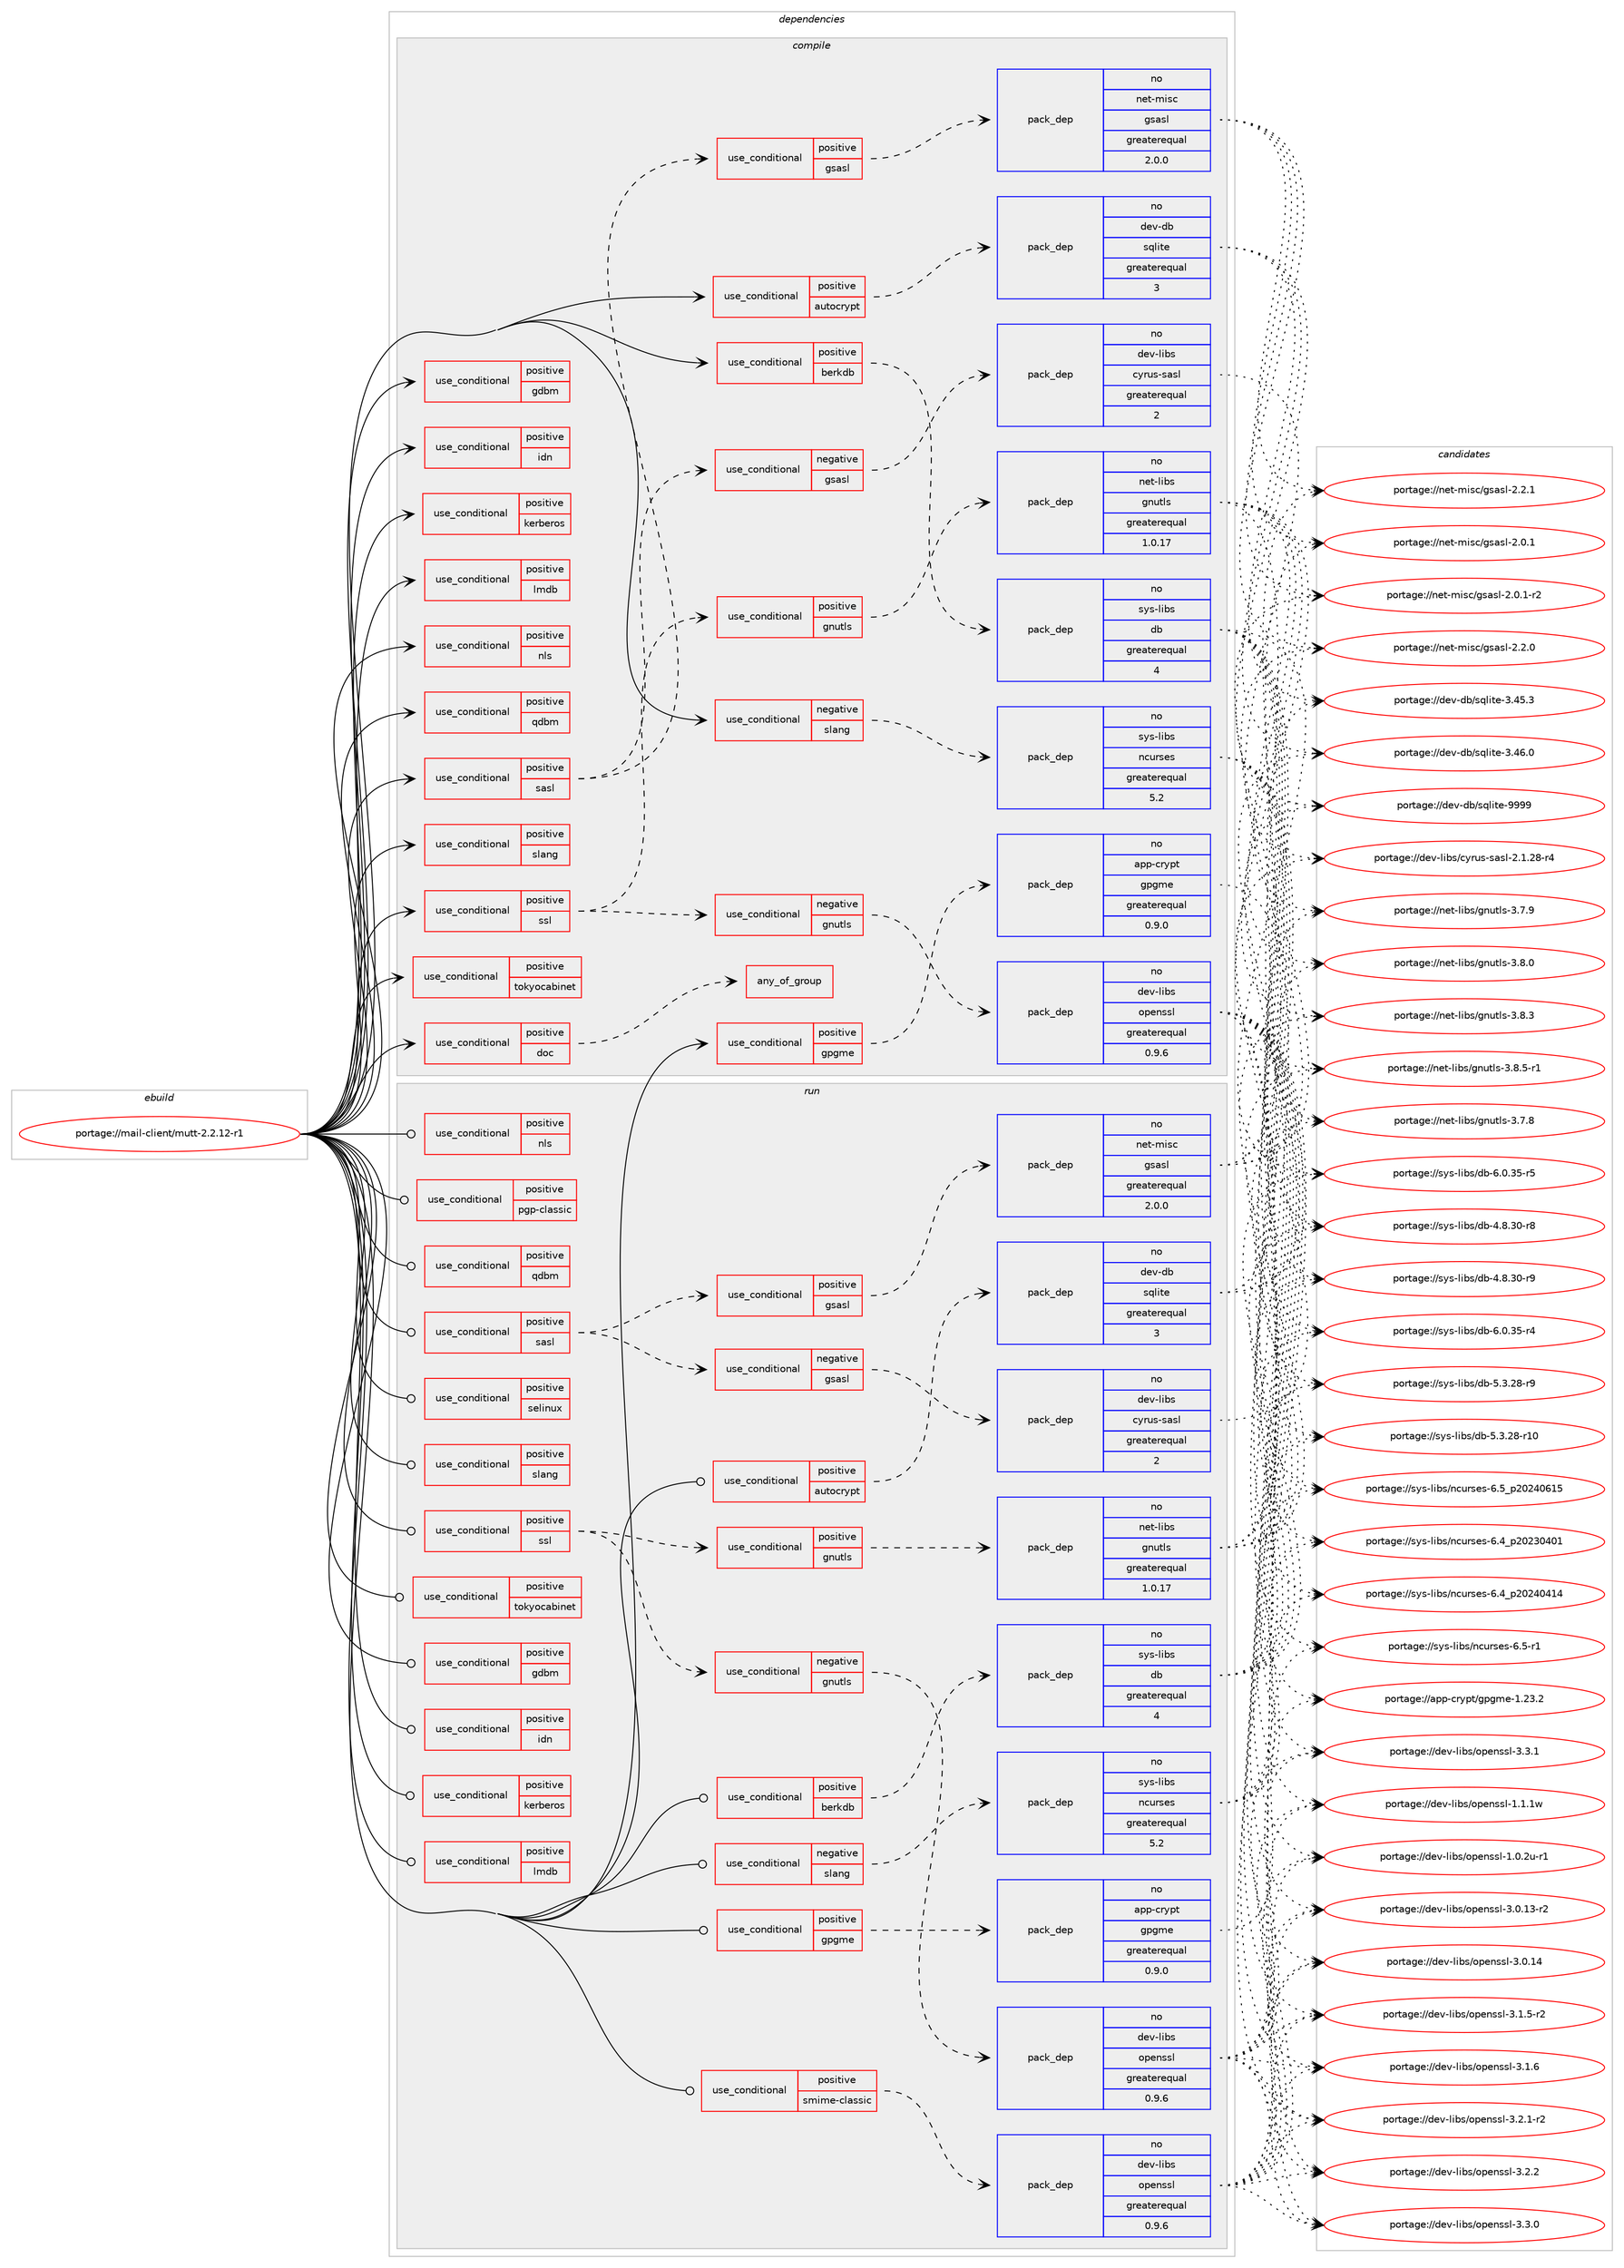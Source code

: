 digraph prolog {

# *************
# Graph options
# *************

newrank=true;
concentrate=true;
compound=true;
graph [rankdir=LR,fontname=Helvetica,fontsize=10,ranksep=1.5];#, ranksep=2.5, nodesep=0.2];
edge  [arrowhead=vee];
node  [fontname=Helvetica,fontsize=10];

# **********
# The ebuild
# **********

subgraph cluster_leftcol {
color=gray;
rank=same;
label=<<i>ebuild</i>>;
id [label="portage://mail-client/mutt-2.2.12-r1", color=red, width=4, href="../mail-client/mutt-2.2.12-r1.svg"];
}

# ****************
# The dependencies
# ****************

subgraph cluster_midcol {
color=gray;
label=<<i>dependencies</i>>;
subgraph cluster_compile {
fillcolor="#eeeeee";
style=filled;
label=<<i>compile</i>>;
subgraph cond67859 {
dependency145426 [label=<<TABLE BORDER="0" CELLBORDER="1" CELLSPACING="0" CELLPADDING="4"><TR><TD ROWSPAN="3" CELLPADDING="10">use_conditional</TD></TR><TR><TD>negative</TD></TR><TR><TD>slang</TD></TR></TABLE>>, shape=none, color=red];
subgraph pack75390 {
dependency145427 [label=<<TABLE BORDER="0" CELLBORDER="1" CELLSPACING="0" CELLPADDING="4" WIDTH="220"><TR><TD ROWSPAN="6" CELLPADDING="30">pack_dep</TD></TR><TR><TD WIDTH="110">no</TD></TR><TR><TD>sys-libs</TD></TR><TR><TD>ncurses</TD></TR><TR><TD>greaterequal</TD></TR><TR><TD>5.2</TD></TR></TABLE>>, shape=none, color=blue];
}
dependency145426:e -> dependency145427:w [weight=20,style="dashed",arrowhead="vee"];
}
id:e -> dependency145426:w [weight=20,style="solid",arrowhead="vee"];
subgraph cond67860 {
dependency145428 [label=<<TABLE BORDER="0" CELLBORDER="1" CELLSPACING="0" CELLPADDING="4"><TR><TD ROWSPAN="3" CELLPADDING="10">use_conditional</TD></TR><TR><TD>positive</TD></TR><TR><TD>autocrypt</TD></TR></TABLE>>, shape=none, color=red];
subgraph pack75391 {
dependency145429 [label=<<TABLE BORDER="0" CELLBORDER="1" CELLSPACING="0" CELLPADDING="4" WIDTH="220"><TR><TD ROWSPAN="6" CELLPADDING="30">pack_dep</TD></TR><TR><TD WIDTH="110">no</TD></TR><TR><TD>dev-db</TD></TR><TR><TD>sqlite</TD></TR><TR><TD>greaterequal</TD></TR><TR><TD>3</TD></TR></TABLE>>, shape=none, color=blue];
}
dependency145428:e -> dependency145429:w [weight=20,style="dashed",arrowhead="vee"];
}
id:e -> dependency145428:w [weight=20,style="solid",arrowhead="vee"];
subgraph cond67861 {
dependency145430 [label=<<TABLE BORDER="0" CELLBORDER="1" CELLSPACING="0" CELLPADDING="4"><TR><TD ROWSPAN="3" CELLPADDING="10">use_conditional</TD></TR><TR><TD>positive</TD></TR><TR><TD>berkdb</TD></TR></TABLE>>, shape=none, color=red];
subgraph pack75392 {
dependency145431 [label=<<TABLE BORDER="0" CELLBORDER="1" CELLSPACING="0" CELLPADDING="4" WIDTH="220"><TR><TD ROWSPAN="6" CELLPADDING="30">pack_dep</TD></TR><TR><TD WIDTH="110">no</TD></TR><TR><TD>sys-libs</TD></TR><TR><TD>db</TD></TR><TR><TD>greaterequal</TD></TR><TR><TD>4</TD></TR></TABLE>>, shape=none, color=blue];
}
dependency145430:e -> dependency145431:w [weight=20,style="dashed",arrowhead="vee"];
}
id:e -> dependency145430:w [weight=20,style="solid",arrowhead="vee"];
subgraph cond67862 {
dependency145432 [label=<<TABLE BORDER="0" CELLBORDER="1" CELLSPACING="0" CELLPADDING="4"><TR><TD ROWSPAN="3" CELLPADDING="10">use_conditional</TD></TR><TR><TD>positive</TD></TR><TR><TD>doc</TD></TR></TABLE>>, shape=none, color=red];
# *** BEGIN UNKNOWN DEPENDENCY TYPE (TODO) ***
# dependency145432 -> package_dependency(portage://mail-client/mutt-2.2.12-r1,install,no,dev-libs,libxml2,none,[,,],[],[])
# *** END UNKNOWN DEPENDENCY TYPE (TODO) ***

# *** BEGIN UNKNOWN DEPENDENCY TYPE (TODO) ***
# dependency145432 -> package_dependency(portage://mail-client/mutt-2.2.12-r1,install,no,dev-libs,libxslt,none,[,,],[],[])
# *** END UNKNOWN DEPENDENCY TYPE (TODO) ***

# *** BEGIN UNKNOWN DEPENDENCY TYPE (TODO) ***
# dependency145432 -> package_dependency(portage://mail-client/mutt-2.2.12-r1,install,no,app-text,docbook-xsl-stylesheets,none,[,,],[],[])
# *** END UNKNOWN DEPENDENCY TYPE (TODO) ***

subgraph any2024 {
dependency145433 [label=<<TABLE BORDER="0" CELLBORDER="1" CELLSPACING="0" CELLPADDING="4"><TR><TD CELLPADDING="10">any_of_group</TD></TR></TABLE>>, shape=none, color=red];# *** BEGIN UNKNOWN DEPENDENCY TYPE (TODO) ***
# dependency145433 -> package_dependency(portage://mail-client/mutt-2.2.12-r1,install,no,www-client,lynx,none,[,,],[],[])
# *** END UNKNOWN DEPENDENCY TYPE (TODO) ***

# *** BEGIN UNKNOWN DEPENDENCY TYPE (TODO) ***
# dependency145433 -> package_dependency(portage://mail-client/mutt-2.2.12-r1,install,no,www-client,w3m,none,[,,],[],[])
# *** END UNKNOWN DEPENDENCY TYPE (TODO) ***

# *** BEGIN UNKNOWN DEPENDENCY TYPE (TODO) ***
# dependency145433 -> package_dependency(portage://mail-client/mutt-2.2.12-r1,install,no,www-client,elinks,none,[,,],[],[])
# *** END UNKNOWN DEPENDENCY TYPE (TODO) ***

}
dependency145432:e -> dependency145433:w [weight=20,style="dashed",arrowhead="vee"];
}
id:e -> dependency145432:w [weight=20,style="solid",arrowhead="vee"];
subgraph cond67863 {
dependency145434 [label=<<TABLE BORDER="0" CELLBORDER="1" CELLSPACING="0" CELLPADDING="4"><TR><TD ROWSPAN="3" CELLPADDING="10">use_conditional</TD></TR><TR><TD>positive</TD></TR><TR><TD>gdbm</TD></TR></TABLE>>, shape=none, color=red];
# *** BEGIN UNKNOWN DEPENDENCY TYPE (TODO) ***
# dependency145434 -> package_dependency(portage://mail-client/mutt-2.2.12-r1,install,no,sys-libs,gdbm,none,[,,],[],[])
# *** END UNKNOWN DEPENDENCY TYPE (TODO) ***

}
id:e -> dependency145434:w [weight=20,style="solid",arrowhead="vee"];
subgraph cond67864 {
dependency145435 [label=<<TABLE BORDER="0" CELLBORDER="1" CELLSPACING="0" CELLPADDING="4"><TR><TD ROWSPAN="3" CELLPADDING="10">use_conditional</TD></TR><TR><TD>positive</TD></TR><TR><TD>gpgme</TD></TR></TABLE>>, shape=none, color=red];
subgraph pack75393 {
dependency145436 [label=<<TABLE BORDER="0" CELLBORDER="1" CELLSPACING="0" CELLPADDING="4" WIDTH="220"><TR><TD ROWSPAN="6" CELLPADDING="30">pack_dep</TD></TR><TR><TD WIDTH="110">no</TD></TR><TR><TD>app-crypt</TD></TR><TR><TD>gpgme</TD></TR><TR><TD>greaterequal</TD></TR><TR><TD>0.9.0</TD></TR></TABLE>>, shape=none, color=blue];
}
dependency145435:e -> dependency145436:w [weight=20,style="dashed",arrowhead="vee"];
}
id:e -> dependency145435:w [weight=20,style="solid",arrowhead="vee"];
subgraph cond67865 {
dependency145437 [label=<<TABLE BORDER="0" CELLBORDER="1" CELLSPACING="0" CELLPADDING="4"><TR><TD ROWSPAN="3" CELLPADDING="10">use_conditional</TD></TR><TR><TD>positive</TD></TR><TR><TD>idn</TD></TR></TABLE>>, shape=none, color=red];
# *** BEGIN UNKNOWN DEPENDENCY TYPE (TODO) ***
# dependency145437 -> package_dependency(portage://mail-client/mutt-2.2.12-r1,install,no,net-dns,libidn2,none,[,,],[],[])
# *** END UNKNOWN DEPENDENCY TYPE (TODO) ***

}
id:e -> dependency145437:w [weight=20,style="solid",arrowhead="vee"];
subgraph cond67866 {
dependency145438 [label=<<TABLE BORDER="0" CELLBORDER="1" CELLSPACING="0" CELLPADDING="4"><TR><TD ROWSPAN="3" CELLPADDING="10">use_conditional</TD></TR><TR><TD>positive</TD></TR><TR><TD>kerberos</TD></TR></TABLE>>, shape=none, color=red];
# *** BEGIN UNKNOWN DEPENDENCY TYPE (TODO) ***
# dependency145438 -> package_dependency(portage://mail-client/mutt-2.2.12-r1,install,no,virtual,krb5,none,[,,],[],[])
# *** END UNKNOWN DEPENDENCY TYPE (TODO) ***

}
id:e -> dependency145438:w [weight=20,style="solid",arrowhead="vee"];
subgraph cond67867 {
dependency145439 [label=<<TABLE BORDER="0" CELLBORDER="1" CELLSPACING="0" CELLPADDING="4"><TR><TD ROWSPAN="3" CELLPADDING="10">use_conditional</TD></TR><TR><TD>positive</TD></TR><TR><TD>lmdb</TD></TR></TABLE>>, shape=none, color=red];
# *** BEGIN UNKNOWN DEPENDENCY TYPE (TODO) ***
# dependency145439 -> package_dependency(portage://mail-client/mutt-2.2.12-r1,install,no,dev-db,lmdb,none,[,,],any_same_slot,[])
# *** END UNKNOWN DEPENDENCY TYPE (TODO) ***

}
id:e -> dependency145439:w [weight=20,style="solid",arrowhead="vee"];
subgraph cond67868 {
dependency145440 [label=<<TABLE BORDER="0" CELLBORDER="1" CELLSPACING="0" CELLPADDING="4"><TR><TD ROWSPAN="3" CELLPADDING="10">use_conditional</TD></TR><TR><TD>positive</TD></TR><TR><TD>nls</TD></TR></TABLE>>, shape=none, color=red];
# *** BEGIN UNKNOWN DEPENDENCY TYPE (TODO) ***
# dependency145440 -> package_dependency(portage://mail-client/mutt-2.2.12-r1,install,no,virtual,libintl,none,[,,],[],[])
# *** END UNKNOWN DEPENDENCY TYPE (TODO) ***

}
id:e -> dependency145440:w [weight=20,style="solid",arrowhead="vee"];
subgraph cond67869 {
dependency145441 [label=<<TABLE BORDER="0" CELLBORDER="1" CELLSPACING="0" CELLPADDING="4"><TR><TD ROWSPAN="3" CELLPADDING="10">use_conditional</TD></TR><TR><TD>positive</TD></TR><TR><TD>qdbm</TD></TR></TABLE>>, shape=none, color=red];
# *** BEGIN UNKNOWN DEPENDENCY TYPE (TODO) ***
# dependency145441 -> package_dependency(portage://mail-client/mutt-2.2.12-r1,install,no,dev-db,qdbm,none,[,,],[],[])
# *** END UNKNOWN DEPENDENCY TYPE (TODO) ***

}
id:e -> dependency145441:w [weight=20,style="solid",arrowhead="vee"];
subgraph cond67870 {
dependency145442 [label=<<TABLE BORDER="0" CELLBORDER="1" CELLSPACING="0" CELLPADDING="4"><TR><TD ROWSPAN="3" CELLPADDING="10">use_conditional</TD></TR><TR><TD>positive</TD></TR><TR><TD>sasl</TD></TR></TABLE>>, shape=none, color=red];
subgraph cond67871 {
dependency145443 [label=<<TABLE BORDER="0" CELLBORDER="1" CELLSPACING="0" CELLPADDING="4"><TR><TD ROWSPAN="3" CELLPADDING="10">use_conditional</TD></TR><TR><TD>positive</TD></TR><TR><TD>gsasl</TD></TR></TABLE>>, shape=none, color=red];
subgraph pack75394 {
dependency145444 [label=<<TABLE BORDER="0" CELLBORDER="1" CELLSPACING="0" CELLPADDING="4" WIDTH="220"><TR><TD ROWSPAN="6" CELLPADDING="30">pack_dep</TD></TR><TR><TD WIDTH="110">no</TD></TR><TR><TD>net-misc</TD></TR><TR><TD>gsasl</TD></TR><TR><TD>greaterequal</TD></TR><TR><TD>2.0.0</TD></TR></TABLE>>, shape=none, color=blue];
}
dependency145443:e -> dependency145444:w [weight=20,style="dashed",arrowhead="vee"];
}
dependency145442:e -> dependency145443:w [weight=20,style="dashed",arrowhead="vee"];
subgraph cond67872 {
dependency145445 [label=<<TABLE BORDER="0" CELLBORDER="1" CELLSPACING="0" CELLPADDING="4"><TR><TD ROWSPAN="3" CELLPADDING="10">use_conditional</TD></TR><TR><TD>negative</TD></TR><TR><TD>gsasl</TD></TR></TABLE>>, shape=none, color=red];
subgraph pack75395 {
dependency145446 [label=<<TABLE BORDER="0" CELLBORDER="1" CELLSPACING="0" CELLPADDING="4" WIDTH="220"><TR><TD ROWSPAN="6" CELLPADDING="30">pack_dep</TD></TR><TR><TD WIDTH="110">no</TD></TR><TR><TD>dev-libs</TD></TR><TR><TD>cyrus-sasl</TD></TR><TR><TD>greaterequal</TD></TR><TR><TD>2</TD></TR></TABLE>>, shape=none, color=blue];
}
dependency145445:e -> dependency145446:w [weight=20,style="dashed",arrowhead="vee"];
}
dependency145442:e -> dependency145445:w [weight=20,style="dashed",arrowhead="vee"];
}
id:e -> dependency145442:w [weight=20,style="solid",arrowhead="vee"];
subgraph cond67873 {
dependency145447 [label=<<TABLE BORDER="0" CELLBORDER="1" CELLSPACING="0" CELLPADDING="4"><TR><TD ROWSPAN="3" CELLPADDING="10">use_conditional</TD></TR><TR><TD>positive</TD></TR><TR><TD>slang</TD></TR></TABLE>>, shape=none, color=red];
# *** BEGIN UNKNOWN DEPENDENCY TYPE (TODO) ***
# dependency145447 -> package_dependency(portage://mail-client/mutt-2.2.12-r1,install,no,sys-libs,slang,none,[,,],[],[])
# *** END UNKNOWN DEPENDENCY TYPE (TODO) ***

}
id:e -> dependency145447:w [weight=20,style="solid",arrowhead="vee"];
subgraph cond67874 {
dependency145448 [label=<<TABLE BORDER="0" CELLBORDER="1" CELLSPACING="0" CELLPADDING="4"><TR><TD ROWSPAN="3" CELLPADDING="10">use_conditional</TD></TR><TR><TD>positive</TD></TR><TR><TD>ssl</TD></TR></TABLE>>, shape=none, color=red];
subgraph cond67875 {
dependency145449 [label=<<TABLE BORDER="0" CELLBORDER="1" CELLSPACING="0" CELLPADDING="4"><TR><TD ROWSPAN="3" CELLPADDING="10">use_conditional</TD></TR><TR><TD>positive</TD></TR><TR><TD>gnutls</TD></TR></TABLE>>, shape=none, color=red];
subgraph pack75396 {
dependency145450 [label=<<TABLE BORDER="0" CELLBORDER="1" CELLSPACING="0" CELLPADDING="4" WIDTH="220"><TR><TD ROWSPAN="6" CELLPADDING="30">pack_dep</TD></TR><TR><TD WIDTH="110">no</TD></TR><TR><TD>net-libs</TD></TR><TR><TD>gnutls</TD></TR><TR><TD>greaterequal</TD></TR><TR><TD>1.0.17</TD></TR></TABLE>>, shape=none, color=blue];
}
dependency145449:e -> dependency145450:w [weight=20,style="dashed",arrowhead="vee"];
}
dependency145448:e -> dependency145449:w [weight=20,style="dashed",arrowhead="vee"];
subgraph cond67876 {
dependency145451 [label=<<TABLE BORDER="0" CELLBORDER="1" CELLSPACING="0" CELLPADDING="4"><TR><TD ROWSPAN="3" CELLPADDING="10">use_conditional</TD></TR><TR><TD>negative</TD></TR><TR><TD>gnutls</TD></TR></TABLE>>, shape=none, color=red];
subgraph pack75397 {
dependency145452 [label=<<TABLE BORDER="0" CELLBORDER="1" CELLSPACING="0" CELLPADDING="4" WIDTH="220"><TR><TD ROWSPAN="6" CELLPADDING="30">pack_dep</TD></TR><TR><TD WIDTH="110">no</TD></TR><TR><TD>dev-libs</TD></TR><TR><TD>openssl</TD></TR><TR><TD>greaterequal</TD></TR><TR><TD>0.9.6</TD></TR></TABLE>>, shape=none, color=blue];
}
dependency145451:e -> dependency145452:w [weight=20,style="dashed",arrowhead="vee"];
}
dependency145448:e -> dependency145451:w [weight=20,style="dashed",arrowhead="vee"];
}
id:e -> dependency145448:w [weight=20,style="solid",arrowhead="vee"];
subgraph cond67877 {
dependency145453 [label=<<TABLE BORDER="0" CELLBORDER="1" CELLSPACING="0" CELLPADDING="4"><TR><TD ROWSPAN="3" CELLPADDING="10">use_conditional</TD></TR><TR><TD>positive</TD></TR><TR><TD>tokyocabinet</TD></TR></TABLE>>, shape=none, color=red];
# *** BEGIN UNKNOWN DEPENDENCY TYPE (TODO) ***
# dependency145453 -> package_dependency(portage://mail-client/mutt-2.2.12-r1,install,no,dev-db,tokyocabinet,none,[,,],[],[])
# *** END UNKNOWN DEPENDENCY TYPE (TODO) ***

}
id:e -> dependency145453:w [weight=20,style="solid",arrowhead="vee"];
# *** BEGIN UNKNOWN DEPENDENCY TYPE (TODO) ***
# id -> package_dependency(portage://mail-client/mutt-2.2.12-r1,install,no,app-misc,mime-types,none,[,,],[],[])
# *** END UNKNOWN DEPENDENCY TYPE (TODO) ***

# *** BEGIN UNKNOWN DEPENDENCY TYPE (TODO) ***
# id -> package_dependency(portage://mail-client/mutt-2.2.12-r1,install,no,net-mail,mailbase,none,[,,],[],[])
# *** END UNKNOWN DEPENDENCY TYPE (TODO) ***

# *** BEGIN UNKNOWN DEPENDENCY TYPE (TODO) ***
# id -> package_dependency(portage://mail-client/mutt-2.2.12-r1,install,no,virtual,libiconv,none,[,,],[],[])
# *** END UNKNOWN DEPENDENCY TYPE (TODO) ***

}
subgraph cluster_compileandrun {
fillcolor="#eeeeee";
style=filled;
label=<<i>compile and run</i>>;
}
subgraph cluster_run {
fillcolor="#eeeeee";
style=filled;
label=<<i>run</i>>;
subgraph cond67878 {
dependency145454 [label=<<TABLE BORDER="0" CELLBORDER="1" CELLSPACING="0" CELLPADDING="4"><TR><TD ROWSPAN="3" CELLPADDING="10">use_conditional</TD></TR><TR><TD>negative</TD></TR><TR><TD>slang</TD></TR></TABLE>>, shape=none, color=red];
subgraph pack75398 {
dependency145455 [label=<<TABLE BORDER="0" CELLBORDER="1" CELLSPACING="0" CELLPADDING="4" WIDTH="220"><TR><TD ROWSPAN="6" CELLPADDING="30">pack_dep</TD></TR><TR><TD WIDTH="110">no</TD></TR><TR><TD>sys-libs</TD></TR><TR><TD>ncurses</TD></TR><TR><TD>greaterequal</TD></TR><TR><TD>5.2</TD></TR></TABLE>>, shape=none, color=blue];
}
dependency145454:e -> dependency145455:w [weight=20,style="dashed",arrowhead="vee"];
}
id:e -> dependency145454:w [weight=20,style="solid",arrowhead="odot"];
subgraph cond67879 {
dependency145456 [label=<<TABLE BORDER="0" CELLBORDER="1" CELLSPACING="0" CELLPADDING="4"><TR><TD ROWSPAN="3" CELLPADDING="10">use_conditional</TD></TR><TR><TD>positive</TD></TR><TR><TD>autocrypt</TD></TR></TABLE>>, shape=none, color=red];
subgraph pack75399 {
dependency145457 [label=<<TABLE BORDER="0" CELLBORDER="1" CELLSPACING="0" CELLPADDING="4" WIDTH="220"><TR><TD ROWSPAN="6" CELLPADDING="30">pack_dep</TD></TR><TR><TD WIDTH="110">no</TD></TR><TR><TD>dev-db</TD></TR><TR><TD>sqlite</TD></TR><TR><TD>greaterequal</TD></TR><TR><TD>3</TD></TR></TABLE>>, shape=none, color=blue];
}
dependency145456:e -> dependency145457:w [weight=20,style="dashed",arrowhead="vee"];
}
id:e -> dependency145456:w [weight=20,style="solid",arrowhead="odot"];
subgraph cond67880 {
dependency145458 [label=<<TABLE BORDER="0" CELLBORDER="1" CELLSPACING="0" CELLPADDING="4"><TR><TD ROWSPAN="3" CELLPADDING="10">use_conditional</TD></TR><TR><TD>positive</TD></TR><TR><TD>berkdb</TD></TR></TABLE>>, shape=none, color=red];
subgraph pack75400 {
dependency145459 [label=<<TABLE BORDER="0" CELLBORDER="1" CELLSPACING="0" CELLPADDING="4" WIDTH="220"><TR><TD ROWSPAN="6" CELLPADDING="30">pack_dep</TD></TR><TR><TD WIDTH="110">no</TD></TR><TR><TD>sys-libs</TD></TR><TR><TD>db</TD></TR><TR><TD>greaterequal</TD></TR><TR><TD>4</TD></TR></TABLE>>, shape=none, color=blue];
}
dependency145458:e -> dependency145459:w [weight=20,style="dashed",arrowhead="vee"];
}
id:e -> dependency145458:w [weight=20,style="solid",arrowhead="odot"];
subgraph cond67881 {
dependency145460 [label=<<TABLE BORDER="0" CELLBORDER="1" CELLSPACING="0" CELLPADDING="4"><TR><TD ROWSPAN="3" CELLPADDING="10">use_conditional</TD></TR><TR><TD>positive</TD></TR><TR><TD>gdbm</TD></TR></TABLE>>, shape=none, color=red];
# *** BEGIN UNKNOWN DEPENDENCY TYPE (TODO) ***
# dependency145460 -> package_dependency(portage://mail-client/mutt-2.2.12-r1,run,no,sys-libs,gdbm,none,[,,],[],[])
# *** END UNKNOWN DEPENDENCY TYPE (TODO) ***

}
id:e -> dependency145460:w [weight=20,style="solid",arrowhead="odot"];
subgraph cond67882 {
dependency145461 [label=<<TABLE BORDER="0" CELLBORDER="1" CELLSPACING="0" CELLPADDING="4"><TR><TD ROWSPAN="3" CELLPADDING="10">use_conditional</TD></TR><TR><TD>positive</TD></TR><TR><TD>gpgme</TD></TR></TABLE>>, shape=none, color=red];
subgraph pack75401 {
dependency145462 [label=<<TABLE BORDER="0" CELLBORDER="1" CELLSPACING="0" CELLPADDING="4" WIDTH="220"><TR><TD ROWSPAN="6" CELLPADDING="30">pack_dep</TD></TR><TR><TD WIDTH="110">no</TD></TR><TR><TD>app-crypt</TD></TR><TR><TD>gpgme</TD></TR><TR><TD>greaterequal</TD></TR><TR><TD>0.9.0</TD></TR></TABLE>>, shape=none, color=blue];
}
dependency145461:e -> dependency145462:w [weight=20,style="dashed",arrowhead="vee"];
}
id:e -> dependency145461:w [weight=20,style="solid",arrowhead="odot"];
subgraph cond67883 {
dependency145463 [label=<<TABLE BORDER="0" CELLBORDER="1" CELLSPACING="0" CELLPADDING="4"><TR><TD ROWSPAN="3" CELLPADDING="10">use_conditional</TD></TR><TR><TD>positive</TD></TR><TR><TD>idn</TD></TR></TABLE>>, shape=none, color=red];
# *** BEGIN UNKNOWN DEPENDENCY TYPE (TODO) ***
# dependency145463 -> package_dependency(portage://mail-client/mutt-2.2.12-r1,run,no,net-dns,libidn2,none,[,,],[],[])
# *** END UNKNOWN DEPENDENCY TYPE (TODO) ***

}
id:e -> dependency145463:w [weight=20,style="solid",arrowhead="odot"];
subgraph cond67884 {
dependency145464 [label=<<TABLE BORDER="0" CELLBORDER="1" CELLSPACING="0" CELLPADDING="4"><TR><TD ROWSPAN="3" CELLPADDING="10">use_conditional</TD></TR><TR><TD>positive</TD></TR><TR><TD>kerberos</TD></TR></TABLE>>, shape=none, color=red];
# *** BEGIN UNKNOWN DEPENDENCY TYPE (TODO) ***
# dependency145464 -> package_dependency(portage://mail-client/mutt-2.2.12-r1,run,no,virtual,krb5,none,[,,],[],[])
# *** END UNKNOWN DEPENDENCY TYPE (TODO) ***

}
id:e -> dependency145464:w [weight=20,style="solid",arrowhead="odot"];
subgraph cond67885 {
dependency145465 [label=<<TABLE BORDER="0" CELLBORDER="1" CELLSPACING="0" CELLPADDING="4"><TR><TD ROWSPAN="3" CELLPADDING="10">use_conditional</TD></TR><TR><TD>positive</TD></TR><TR><TD>lmdb</TD></TR></TABLE>>, shape=none, color=red];
# *** BEGIN UNKNOWN DEPENDENCY TYPE (TODO) ***
# dependency145465 -> package_dependency(portage://mail-client/mutt-2.2.12-r1,run,no,dev-db,lmdb,none,[,,],any_same_slot,[])
# *** END UNKNOWN DEPENDENCY TYPE (TODO) ***

}
id:e -> dependency145465:w [weight=20,style="solid",arrowhead="odot"];
subgraph cond67886 {
dependency145466 [label=<<TABLE BORDER="0" CELLBORDER="1" CELLSPACING="0" CELLPADDING="4"><TR><TD ROWSPAN="3" CELLPADDING="10">use_conditional</TD></TR><TR><TD>positive</TD></TR><TR><TD>nls</TD></TR></TABLE>>, shape=none, color=red];
# *** BEGIN UNKNOWN DEPENDENCY TYPE (TODO) ***
# dependency145466 -> package_dependency(portage://mail-client/mutt-2.2.12-r1,run,no,virtual,libintl,none,[,,],[],[])
# *** END UNKNOWN DEPENDENCY TYPE (TODO) ***

}
id:e -> dependency145466:w [weight=20,style="solid",arrowhead="odot"];
subgraph cond67887 {
dependency145467 [label=<<TABLE BORDER="0" CELLBORDER="1" CELLSPACING="0" CELLPADDING="4"><TR><TD ROWSPAN="3" CELLPADDING="10">use_conditional</TD></TR><TR><TD>positive</TD></TR><TR><TD>pgp-classic</TD></TR></TABLE>>, shape=none, color=red];
# *** BEGIN UNKNOWN DEPENDENCY TYPE (TODO) ***
# dependency145467 -> package_dependency(portage://mail-client/mutt-2.2.12-r1,run,no,app-crypt,gnupg,none,[,,],[],[])
# *** END UNKNOWN DEPENDENCY TYPE (TODO) ***

}
id:e -> dependency145467:w [weight=20,style="solid",arrowhead="odot"];
subgraph cond67888 {
dependency145468 [label=<<TABLE BORDER="0" CELLBORDER="1" CELLSPACING="0" CELLPADDING="4"><TR><TD ROWSPAN="3" CELLPADDING="10">use_conditional</TD></TR><TR><TD>positive</TD></TR><TR><TD>qdbm</TD></TR></TABLE>>, shape=none, color=red];
# *** BEGIN UNKNOWN DEPENDENCY TYPE (TODO) ***
# dependency145468 -> package_dependency(portage://mail-client/mutt-2.2.12-r1,run,no,dev-db,qdbm,none,[,,],[],[])
# *** END UNKNOWN DEPENDENCY TYPE (TODO) ***

}
id:e -> dependency145468:w [weight=20,style="solid",arrowhead="odot"];
subgraph cond67889 {
dependency145469 [label=<<TABLE BORDER="0" CELLBORDER="1" CELLSPACING="0" CELLPADDING="4"><TR><TD ROWSPAN="3" CELLPADDING="10">use_conditional</TD></TR><TR><TD>positive</TD></TR><TR><TD>sasl</TD></TR></TABLE>>, shape=none, color=red];
subgraph cond67890 {
dependency145470 [label=<<TABLE BORDER="0" CELLBORDER="1" CELLSPACING="0" CELLPADDING="4"><TR><TD ROWSPAN="3" CELLPADDING="10">use_conditional</TD></TR><TR><TD>positive</TD></TR><TR><TD>gsasl</TD></TR></TABLE>>, shape=none, color=red];
subgraph pack75402 {
dependency145471 [label=<<TABLE BORDER="0" CELLBORDER="1" CELLSPACING="0" CELLPADDING="4" WIDTH="220"><TR><TD ROWSPAN="6" CELLPADDING="30">pack_dep</TD></TR><TR><TD WIDTH="110">no</TD></TR><TR><TD>net-misc</TD></TR><TR><TD>gsasl</TD></TR><TR><TD>greaterequal</TD></TR><TR><TD>2.0.0</TD></TR></TABLE>>, shape=none, color=blue];
}
dependency145470:e -> dependency145471:w [weight=20,style="dashed",arrowhead="vee"];
}
dependency145469:e -> dependency145470:w [weight=20,style="dashed",arrowhead="vee"];
subgraph cond67891 {
dependency145472 [label=<<TABLE BORDER="0" CELLBORDER="1" CELLSPACING="0" CELLPADDING="4"><TR><TD ROWSPAN="3" CELLPADDING="10">use_conditional</TD></TR><TR><TD>negative</TD></TR><TR><TD>gsasl</TD></TR></TABLE>>, shape=none, color=red];
subgraph pack75403 {
dependency145473 [label=<<TABLE BORDER="0" CELLBORDER="1" CELLSPACING="0" CELLPADDING="4" WIDTH="220"><TR><TD ROWSPAN="6" CELLPADDING="30">pack_dep</TD></TR><TR><TD WIDTH="110">no</TD></TR><TR><TD>dev-libs</TD></TR><TR><TD>cyrus-sasl</TD></TR><TR><TD>greaterequal</TD></TR><TR><TD>2</TD></TR></TABLE>>, shape=none, color=blue];
}
dependency145472:e -> dependency145473:w [weight=20,style="dashed",arrowhead="vee"];
}
dependency145469:e -> dependency145472:w [weight=20,style="dashed",arrowhead="vee"];
}
id:e -> dependency145469:w [weight=20,style="solid",arrowhead="odot"];
subgraph cond67892 {
dependency145474 [label=<<TABLE BORDER="0" CELLBORDER="1" CELLSPACING="0" CELLPADDING="4"><TR><TD ROWSPAN="3" CELLPADDING="10">use_conditional</TD></TR><TR><TD>positive</TD></TR><TR><TD>selinux</TD></TR></TABLE>>, shape=none, color=red];
# *** BEGIN UNKNOWN DEPENDENCY TYPE (TODO) ***
# dependency145474 -> package_dependency(portage://mail-client/mutt-2.2.12-r1,run,no,sec-policy,selinux-mutt,none,[,,],[],[])
# *** END UNKNOWN DEPENDENCY TYPE (TODO) ***

}
id:e -> dependency145474:w [weight=20,style="solid",arrowhead="odot"];
subgraph cond67893 {
dependency145475 [label=<<TABLE BORDER="0" CELLBORDER="1" CELLSPACING="0" CELLPADDING="4"><TR><TD ROWSPAN="3" CELLPADDING="10">use_conditional</TD></TR><TR><TD>positive</TD></TR><TR><TD>slang</TD></TR></TABLE>>, shape=none, color=red];
# *** BEGIN UNKNOWN DEPENDENCY TYPE (TODO) ***
# dependency145475 -> package_dependency(portage://mail-client/mutt-2.2.12-r1,run,no,sys-libs,slang,none,[,,],[],[])
# *** END UNKNOWN DEPENDENCY TYPE (TODO) ***

}
id:e -> dependency145475:w [weight=20,style="solid",arrowhead="odot"];
subgraph cond67894 {
dependency145476 [label=<<TABLE BORDER="0" CELLBORDER="1" CELLSPACING="0" CELLPADDING="4"><TR><TD ROWSPAN="3" CELLPADDING="10">use_conditional</TD></TR><TR><TD>positive</TD></TR><TR><TD>smime-classic</TD></TR></TABLE>>, shape=none, color=red];
subgraph pack75404 {
dependency145477 [label=<<TABLE BORDER="0" CELLBORDER="1" CELLSPACING="0" CELLPADDING="4" WIDTH="220"><TR><TD ROWSPAN="6" CELLPADDING="30">pack_dep</TD></TR><TR><TD WIDTH="110">no</TD></TR><TR><TD>dev-libs</TD></TR><TR><TD>openssl</TD></TR><TR><TD>greaterequal</TD></TR><TR><TD>0.9.6</TD></TR></TABLE>>, shape=none, color=blue];
}
dependency145476:e -> dependency145477:w [weight=20,style="dashed",arrowhead="vee"];
}
id:e -> dependency145476:w [weight=20,style="solid",arrowhead="odot"];
subgraph cond67895 {
dependency145478 [label=<<TABLE BORDER="0" CELLBORDER="1" CELLSPACING="0" CELLPADDING="4"><TR><TD ROWSPAN="3" CELLPADDING="10">use_conditional</TD></TR><TR><TD>positive</TD></TR><TR><TD>ssl</TD></TR></TABLE>>, shape=none, color=red];
subgraph cond67896 {
dependency145479 [label=<<TABLE BORDER="0" CELLBORDER="1" CELLSPACING="0" CELLPADDING="4"><TR><TD ROWSPAN="3" CELLPADDING="10">use_conditional</TD></TR><TR><TD>positive</TD></TR><TR><TD>gnutls</TD></TR></TABLE>>, shape=none, color=red];
subgraph pack75405 {
dependency145480 [label=<<TABLE BORDER="0" CELLBORDER="1" CELLSPACING="0" CELLPADDING="4" WIDTH="220"><TR><TD ROWSPAN="6" CELLPADDING="30">pack_dep</TD></TR><TR><TD WIDTH="110">no</TD></TR><TR><TD>net-libs</TD></TR><TR><TD>gnutls</TD></TR><TR><TD>greaterequal</TD></TR><TR><TD>1.0.17</TD></TR></TABLE>>, shape=none, color=blue];
}
dependency145479:e -> dependency145480:w [weight=20,style="dashed",arrowhead="vee"];
}
dependency145478:e -> dependency145479:w [weight=20,style="dashed",arrowhead="vee"];
subgraph cond67897 {
dependency145481 [label=<<TABLE BORDER="0" CELLBORDER="1" CELLSPACING="0" CELLPADDING="4"><TR><TD ROWSPAN="3" CELLPADDING="10">use_conditional</TD></TR><TR><TD>negative</TD></TR><TR><TD>gnutls</TD></TR></TABLE>>, shape=none, color=red];
subgraph pack75406 {
dependency145482 [label=<<TABLE BORDER="0" CELLBORDER="1" CELLSPACING="0" CELLPADDING="4" WIDTH="220"><TR><TD ROWSPAN="6" CELLPADDING="30">pack_dep</TD></TR><TR><TD WIDTH="110">no</TD></TR><TR><TD>dev-libs</TD></TR><TR><TD>openssl</TD></TR><TR><TD>greaterequal</TD></TR><TR><TD>0.9.6</TD></TR></TABLE>>, shape=none, color=blue];
}
dependency145481:e -> dependency145482:w [weight=20,style="dashed",arrowhead="vee"];
}
dependency145478:e -> dependency145481:w [weight=20,style="dashed",arrowhead="vee"];
}
id:e -> dependency145478:w [weight=20,style="solid",arrowhead="odot"];
subgraph cond67898 {
dependency145483 [label=<<TABLE BORDER="0" CELLBORDER="1" CELLSPACING="0" CELLPADDING="4"><TR><TD ROWSPAN="3" CELLPADDING="10">use_conditional</TD></TR><TR><TD>positive</TD></TR><TR><TD>tokyocabinet</TD></TR></TABLE>>, shape=none, color=red];
# *** BEGIN UNKNOWN DEPENDENCY TYPE (TODO) ***
# dependency145483 -> package_dependency(portage://mail-client/mutt-2.2.12-r1,run,no,dev-db,tokyocabinet,none,[,,],[],[])
# *** END UNKNOWN DEPENDENCY TYPE (TODO) ***

}
id:e -> dependency145483:w [weight=20,style="solid",arrowhead="odot"];
# *** BEGIN UNKNOWN DEPENDENCY TYPE (TODO) ***
# id -> package_dependency(portage://mail-client/mutt-2.2.12-r1,run,no,app-misc,mime-types,none,[,,],[],[])
# *** END UNKNOWN DEPENDENCY TYPE (TODO) ***

# *** BEGIN UNKNOWN DEPENDENCY TYPE (TODO) ***
# id -> package_dependency(portage://mail-client/mutt-2.2.12-r1,run,no,virtual,libiconv,none,[,,],[],[])
# *** END UNKNOWN DEPENDENCY TYPE (TODO) ***

}
}

# **************
# The candidates
# **************

subgraph cluster_choices {
rank=same;
color=gray;
label=<<i>candidates</i>>;

subgraph choice75390 {
color=black;
nodesep=1;
choice1151211154510810598115471109911711411510111545544652951125048505148524849 [label="portage://sys-libs/ncurses-6.4_p20230401", color=red, width=4,href="../sys-libs/ncurses-6.4_p20230401.svg"];
choice1151211154510810598115471109911711411510111545544652951125048505248524952 [label="portage://sys-libs/ncurses-6.4_p20240414", color=red, width=4,href="../sys-libs/ncurses-6.4_p20240414.svg"];
choice11512111545108105981154711099117114115101115455446534511449 [label="portage://sys-libs/ncurses-6.5-r1", color=red, width=4,href="../sys-libs/ncurses-6.5-r1.svg"];
choice1151211154510810598115471109911711411510111545544653951125048505248544953 [label="portage://sys-libs/ncurses-6.5_p20240615", color=red, width=4,href="../sys-libs/ncurses-6.5_p20240615.svg"];
dependency145427:e -> choice1151211154510810598115471109911711411510111545544652951125048505148524849:w [style=dotted,weight="100"];
dependency145427:e -> choice1151211154510810598115471109911711411510111545544652951125048505248524952:w [style=dotted,weight="100"];
dependency145427:e -> choice11512111545108105981154711099117114115101115455446534511449:w [style=dotted,weight="100"];
dependency145427:e -> choice1151211154510810598115471109911711411510111545544653951125048505248544953:w [style=dotted,weight="100"];
}
subgraph choice75391 {
color=black;
nodesep=1;
choice10010111845100984711511310810511610145514652534651 [label="portage://dev-db/sqlite-3.45.3", color=red, width=4,href="../dev-db/sqlite-3.45.3.svg"];
choice10010111845100984711511310810511610145514652544648 [label="portage://dev-db/sqlite-3.46.0", color=red, width=4,href="../dev-db/sqlite-3.46.0.svg"];
choice1001011184510098471151131081051161014557575757 [label="portage://dev-db/sqlite-9999", color=red, width=4,href="../dev-db/sqlite-9999.svg"];
dependency145429:e -> choice10010111845100984711511310810511610145514652534651:w [style=dotted,weight="100"];
dependency145429:e -> choice10010111845100984711511310810511610145514652544648:w [style=dotted,weight="100"];
dependency145429:e -> choice1001011184510098471151131081051161014557575757:w [style=dotted,weight="100"];
}
subgraph choice75392 {
color=black;
nodesep=1;
choice11512111545108105981154710098455246564651484511456 [label="portage://sys-libs/db-4.8.30-r8", color=red, width=4,href="../sys-libs/db-4.8.30-r8.svg"];
choice11512111545108105981154710098455246564651484511457 [label="portage://sys-libs/db-4.8.30-r9", color=red, width=4,href="../sys-libs/db-4.8.30-r9.svg"];
choice1151211154510810598115471009845534651465056451144948 [label="portage://sys-libs/db-5.3.28-r10", color=red, width=4,href="../sys-libs/db-5.3.28-r10.svg"];
choice11512111545108105981154710098455346514650564511457 [label="portage://sys-libs/db-5.3.28-r9", color=red, width=4,href="../sys-libs/db-5.3.28-r9.svg"];
choice11512111545108105981154710098455446484651534511452 [label="portage://sys-libs/db-6.0.35-r4", color=red, width=4,href="../sys-libs/db-6.0.35-r4.svg"];
choice11512111545108105981154710098455446484651534511453 [label="portage://sys-libs/db-6.0.35-r5", color=red, width=4,href="../sys-libs/db-6.0.35-r5.svg"];
dependency145431:e -> choice11512111545108105981154710098455246564651484511456:w [style=dotted,weight="100"];
dependency145431:e -> choice11512111545108105981154710098455246564651484511457:w [style=dotted,weight="100"];
dependency145431:e -> choice1151211154510810598115471009845534651465056451144948:w [style=dotted,weight="100"];
dependency145431:e -> choice11512111545108105981154710098455346514650564511457:w [style=dotted,weight="100"];
dependency145431:e -> choice11512111545108105981154710098455446484651534511452:w [style=dotted,weight="100"];
dependency145431:e -> choice11512111545108105981154710098455446484651534511453:w [style=dotted,weight="100"];
}
subgraph choice75393 {
color=black;
nodesep=1;
choice9711211245991141211121164710311210310910145494650514650 [label="portage://app-crypt/gpgme-1.23.2", color=red, width=4,href="../app-crypt/gpgme-1.23.2.svg"];
dependency145436:e -> choice9711211245991141211121164710311210310910145494650514650:w [style=dotted,weight="100"];
}
subgraph choice75394 {
color=black;
nodesep=1;
choice11010111645109105115994710311597115108455046484649 [label="portage://net-misc/gsasl-2.0.1", color=red, width=4,href="../net-misc/gsasl-2.0.1.svg"];
choice110101116451091051159947103115971151084550464846494511450 [label="portage://net-misc/gsasl-2.0.1-r2", color=red, width=4,href="../net-misc/gsasl-2.0.1-r2.svg"];
choice11010111645109105115994710311597115108455046504648 [label="portage://net-misc/gsasl-2.2.0", color=red, width=4,href="../net-misc/gsasl-2.2.0.svg"];
choice11010111645109105115994710311597115108455046504649 [label="portage://net-misc/gsasl-2.2.1", color=red, width=4,href="../net-misc/gsasl-2.2.1.svg"];
dependency145444:e -> choice11010111645109105115994710311597115108455046484649:w [style=dotted,weight="100"];
dependency145444:e -> choice110101116451091051159947103115971151084550464846494511450:w [style=dotted,weight="100"];
dependency145444:e -> choice11010111645109105115994710311597115108455046504648:w [style=dotted,weight="100"];
dependency145444:e -> choice11010111645109105115994710311597115108455046504649:w [style=dotted,weight="100"];
}
subgraph choice75395 {
color=black;
nodesep=1;
choice100101118451081059811547991211141171154511597115108455046494650564511452 [label="portage://dev-libs/cyrus-sasl-2.1.28-r4", color=red, width=4,href="../dev-libs/cyrus-sasl-2.1.28-r4.svg"];
dependency145446:e -> choice100101118451081059811547991211141171154511597115108455046494650564511452:w [style=dotted,weight="100"];
}
subgraph choice75396 {
color=black;
nodesep=1;
choice110101116451081059811547103110117116108115455146554656 [label="portage://net-libs/gnutls-3.7.8", color=red, width=4,href="../net-libs/gnutls-3.7.8.svg"];
choice110101116451081059811547103110117116108115455146554657 [label="portage://net-libs/gnutls-3.7.9", color=red, width=4,href="../net-libs/gnutls-3.7.9.svg"];
choice110101116451081059811547103110117116108115455146564648 [label="portage://net-libs/gnutls-3.8.0", color=red, width=4,href="../net-libs/gnutls-3.8.0.svg"];
choice110101116451081059811547103110117116108115455146564651 [label="portage://net-libs/gnutls-3.8.3", color=red, width=4,href="../net-libs/gnutls-3.8.3.svg"];
choice1101011164510810598115471031101171161081154551465646534511449 [label="portage://net-libs/gnutls-3.8.5-r1", color=red, width=4,href="../net-libs/gnutls-3.8.5-r1.svg"];
dependency145450:e -> choice110101116451081059811547103110117116108115455146554656:w [style=dotted,weight="100"];
dependency145450:e -> choice110101116451081059811547103110117116108115455146554657:w [style=dotted,weight="100"];
dependency145450:e -> choice110101116451081059811547103110117116108115455146564648:w [style=dotted,weight="100"];
dependency145450:e -> choice110101116451081059811547103110117116108115455146564651:w [style=dotted,weight="100"];
dependency145450:e -> choice1101011164510810598115471031101171161081154551465646534511449:w [style=dotted,weight="100"];
}
subgraph choice75397 {
color=black;
nodesep=1;
choice1001011184510810598115471111121011101151151084549464846501174511449 [label="portage://dev-libs/openssl-1.0.2u-r1", color=red, width=4,href="../dev-libs/openssl-1.0.2u-r1.svg"];
choice100101118451081059811547111112101110115115108454946494649119 [label="portage://dev-libs/openssl-1.1.1w", color=red, width=4,href="../dev-libs/openssl-1.1.1w.svg"];
choice100101118451081059811547111112101110115115108455146484649514511450 [label="portage://dev-libs/openssl-3.0.13-r2", color=red, width=4,href="../dev-libs/openssl-3.0.13-r2.svg"];
choice10010111845108105981154711111210111011511510845514648464952 [label="portage://dev-libs/openssl-3.0.14", color=red, width=4,href="../dev-libs/openssl-3.0.14.svg"];
choice1001011184510810598115471111121011101151151084551464946534511450 [label="portage://dev-libs/openssl-3.1.5-r2", color=red, width=4,href="../dev-libs/openssl-3.1.5-r2.svg"];
choice100101118451081059811547111112101110115115108455146494654 [label="portage://dev-libs/openssl-3.1.6", color=red, width=4,href="../dev-libs/openssl-3.1.6.svg"];
choice1001011184510810598115471111121011101151151084551465046494511450 [label="portage://dev-libs/openssl-3.2.1-r2", color=red, width=4,href="../dev-libs/openssl-3.2.1-r2.svg"];
choice100101118451081059811547111112101110115115108455146504650 [label="portage://dev-libs/openssl-3.2.2", color=red, width=4,href="../dev-libs/openssl-3.2.2.svg"];
choice100101118451081059811547111112101110115115108455146514648 [label="portage://dev-libs/openssl-3.3.0", color=red, width=4,href="../dev-libs/openssl-3.3.0.svg"];
choice100101118451081059811547111112101110115115108455146514649 [label="portage://dev-libs/openssl-3.3.1", color=red, width=4,href="../dev-libs/openssl-3.3.1.svg"];
dependency145452:e -> choice1001011184510810598115471111121011101151151084549464846501174511449:w [style=dotted,weight="100"];
dependency145452:e -> choice100101118451081059811547111112101110115115108454946494649119:w [style=dotted,weight="100"];
dependency145452:e -> choice100101118451081059811547111112101110115115108455146484649514511450:w [style=dotted,weight="100"];
dependency145452:e -> choice10010111845108105981154711111210111011511510845514648464952:w [style=dotted,weight="100"];
dependency145452:e -> choice1001011184510810598115471111121011101151151084551464946534511450:w [style=dotted,weight="100"];
dependency145452:e -> choice100101118451081059811547111112101110115115108455146494654:w [style=dotted,weight="100"];
dependency145452:e -> choice1001011184510810598115471111121011101151151084551465046494511450:w [style=dotted,weight="100"];
dependency145452:e -> choice100101118451081059811547111112101110115115108455146504650:w [style=dotted,weight="100"];
dependency145452:e -> choice100101118451081059811547111112101110115115108455146514648:w [style=dotted,weight="100"];
dependency145452:e -> choice100101118451081059811547111112101110115115108455146514649:w [style=dotted,weight="100"];
}
subgraph choice75398 {
color=black;
nodesep=1;
choice1151211154510810598115471109911711411510111545544652951125048505148524849 [label="portage://sys-libs/ncurses-6.4_p20230401", color=red, width=4,href="../sys-libs/ncurses-6.4_p20230401.svg"];
choice1151211154510810598115471109911711411510111545544652951125048505248524952 [label="portage://sys-libs/ncurses-6.4_p20240414", color=red, width=4,href="../sys-libs/ncurses-6.4_p20240414.svg"];
choice11512111545108105981154711099117114115101115455446534511449 [label="portage://sys-libs/ncurses-6.5-r1", color=red, width=4,href="../sys-libs/ncurses-6.5-r1.svg"];
choice1151211154510810598115471109911711411510111545544653951125048505248544953 [label="portage://sys-libs/ncurses-6.5_p20240615", color=red, width=4,href="../sys-libs/ncurses-6.5_p20240615.svg"];
dependency145455:e -> choice1151211154510810598115471109911711411510111545544652951125048505148524849:w [style=dotted,weight="100"];
dependency145455:e -> choice1151211154510810598115471109911711411510111545544652951125048505248524952:w [style=dotted,weight="100"];
dependency145455:e -> choice11512111545108105981154711099117114115101115455446534511449:w [style=dotted,weight="100"];
dependency145455:e -> choice1151211154510810598115471109911711411510111545544653951125048505248544953:w [style=dotted,weight="100"];
}
subgraph choice75399 {
color=black;
nodesep=1;
choice10010111845100984711511310810511610145514652534651 [label="portage://dev-db/sqlite-3.45.3", color=red, width=4,href="../dev-db/sqlite-3.45.3.svg"];
choice10010111845100984711511310810511610145514652544648 [label="portage://dev-db/sqlite-3.46.0", color=red, width=4,href="../dev-db/sqlite-3.46.0.svg"];
choice1001011184510098471151131081051161014557575757 [label="portage://dev-db/sqlite-9999", color=red, width=4,href="../dev-db/sqlite-9999.svg"];
dependency145457:e -> choice10010111845100984711511310810511610145514652534651:w [style=dotted,weight="100"];
dependency145457:e -> choice10010111845100984711511310810511610145514652544648:w [style=dotted,weight="100"];
dependency145457:e -> choice1001011184510098471151131081051161014557575757:w [style=dotted,weight="100"];
}
subgraph choice75400 {
color=black;
nodesep=1;
choice11512111545108105981154710098455246564651484511456 [label="portage://sys-libs/db-4.8.30-r8", color=red, width=4,href="../sys-libs/db-4.8.30-r8.svg"];
choice11512111545108105981154710098455246564651484511457 [label="portage://sys-libs/db-4.8.30-r9", color=red, width=4,href="../sys-libs/db-4.8.30-r9.svg"];
choice1151211154510810598115471009845534651465056451144948 [label="portage://sys-libs/db-5.3.28-r10", color=red, width=4,href="../sys-libs/db-5.3.28-r10.svg"];
choice11512111545108105981154710098455346514650564511457 [label="portage://sys-libs/db-5.3.28-r9", color=red, width=4,href="../sys-libs/db-5.3.28-r9.svg"];
choice11512111545108105981154710098455446484651534511452 [label="portage://sys-libs/db-6.0.35-r4", color=red, width=4,href="../sys-libs/db-6.0.35-r4.svg"];
choice11512111545108105981154710098455446484651534511453 [label="portage://sys-libs/db-6.0.35-r5", color=red, width=4,href="../sys-libs/db-6.0.35-r5.svg"];
dependency145459:e -> choice11512111545108105981154710098455246564651484511456:w [style=dotted,weight="100"];
dependency145459:e -> choice11512111545108105981154710098455246564651484511457:w [style=dotted,weight="100"];
dependency145459:e -> choice1151211154510810598115471009845534651465056451144948:w [style=dotted,weight="100"];
dependency145459:e -> choice11512111545108105981154710098455346514650564511457:w [style=dotted,weight="100"];
dependency145459:e -> choice11512111545108105981154710098455446484651534511452:w [style=dotted,weight="100"];
dependency145459:e -> choice11512111545108105981154710098455446484651534511453:w [style=dotted,weight="100"];
}
subgraph choice75401 {
color=black;
nodesep=1;
choice9711211245991141211121164710311210310910145494650514650 [label="portage://app-crypt/gpgme-1.23.2", color=red, width=4,href="../app-crypt/gpgme-1.23.2.svg"];
dependency145462:e -> choice9711211245991141211121164710311210310910145494650514650:w [style=dotted,weight="100"];
}
subgraph choice75402 {
color=black;
nodesep=1;
choice11010111645109105115994710311597115108455046484649 [label="portage://net-misc/gsasl-2.0.1", color=red, width=4,href="../net-misc/gsasl-2.0.1.svg"];
choice110101116451091051159947103115971151084550464846494511450 [label="portage://net-misc/gsasl-2.0.1-r2", color=red, width=4,href="../net-misc/gsasl-2.0.1-r2.svg"];
choice11010111645109105115994710311597115108455046504648 [label="portage://net-misc/gsasl-2.2.0", color=red, width=4,href="../net-misc/gsasl-2.2.0.svg"];
choice11010111645109105115994710311597115108455046504649 [label="portage://net-misc/gsasl-2.2.1", color=red, width=4,href="../net-misc/gsasl-2.2.1.svg"];
dependency145471:e -> choice11010111645109105115994710311597115108455046484649:w [style=dotted,weight="100"];
dependency145471:e -> choice110101116451091051159947103115971151084550464846494511450:w [style=dotted,weight="100"];
dependency145471:e -> choice11010111645109105115994710311597115108455046504648:w [style=dotted,weight="100"];
dependency145471:e -> choice11010111645109105115994710311597115108455046504649:w [style=dotted,weight="100"];
}
subgraph choice75403 {
color=black;
nodesep=1;
choice100101118451081059811547991211141171154511597115108455046494650564511452 [label="portage://dev-libs/cyrus-sasl-2.1.28-r4", color=red, width=4,href="../dev-libs/cyrus-sasl-2.1.28-r4.svg"];
dependency145473:e -> choice100101118451081059811547991211141171154511597115108455046494650564511452:w [style=dotted,weight="100"];
}
subgraph choice75404 {
color=black;
nodesep=1;
choice1001011184510810598115471111121011101151151084549464846501174511449 [label="portage://dev-libs/openssl-1.0.2u-r1", color=red, width=4,href="../dev-libs/openssl-1.0.2u-r1.svg"];
choice100101118451081059811547111112101110115115108454946494649119 [label="portage://dev-libs/openssl-1.1.1w", color=red, width=4,href="../dev-libs/openssl-1.1.1w.svg"];
choice100101118451081059811547111112101110115115108455146484649514511450 [label="portage://dev-libs/openssl-3.0.13-r2", color=red, width=4,href="../dev-libs/openssl-3.0.13-r2.svg"];
choice10010111845108105981154711111210111011511510845514648464952 [label="portage://dev-libs/openssl-3.0.14", color=red, width=4,href="../dev-libs/openssl-3.0.14.svg"];
choice1001011184510810598115471111121011101151151084551464946534511450 [label="portage://dev-libs/openssl-3.1.5-r2", color=red, width=4,href="../dev-libs/openssl-3.1.5-r2.svg"];
choice100101118451081059811547111112101110115115108455146494654 [label="portage://dev-libs/openssl-3.1.6", color=red, width=4,href="../dev-libs/openssl-3.1.6.svg"];
choice1001011184510810598115471111121011101151151084551465046494511450 [label="portage://dev-libs/openssl-3.2.1-r2", color=red, width=4,href="../dev-libs/openssl-3.2.1-r2.svg"];
choice100101118451081059811547111112101110115115108455146504650 [label="portage://dev-libs/openssl-3.2.2", color=red, width=4,href="../dev-libs/openssl-3.2.2.svg"];
choice100101118451081059811547111112101110115115108455146514648 [label="portage://dev-libs/openssl-3.3.0", color=red, width=4,href="../dev-libs/openssl-3.3.0.svg"];
choice100101118451081059811547111112101110115115108455146514649 [label="portage://dev-libs/openssl-3.3.1", color=red, width=4,href="../dev-libs/openssl-3.3.1.svg"];
dependency145477:e -> choice1001011184510810598115471111121011101151151084549464846501174511449:w [style=dotted,weight="100"];
dependency145477:e -> choice100101118451081059811547111112101110115115108454946494649119:w [style=dotted,weight="100"];
dependency145477:e -> choice100101118451081059811547111112101110115115108455146484649514511450:w [style=dotted,weight="100"];
dependency145477:e -> choice10010111845108105981154711111210111011511510845514648464952:w [style=dotted,weight="100"];
dependency145477:e -> choice1001011184510810598115471111121011101151151084551464946534511450:w [style=dotted,weight="100"];
dependency145477:e -> choice100101118451081059811547111112101110115115108455146494654:w [style=dotted,weight="100"];
dependency145477:e -> choice1001011184510810598115471111121011101151151084551465046494511450:w [style=dotted,weight="100"];
dependency145477:e -> choice100101118451081059811547111112101110115115108455146504650:w [style=dotted,weight="100"];
dependency145477:e -> choice100101118451081059811547111112101110115115108455146514648:w [style=dotted,weight="100"];
dependency145477:e -> choice100101118451081059811547111112101110115115108455146514649:w [style=dotted,weight="100"];
}
subgraph choice75405 {
color=black;
nodesep=1;
choice110101116451081059811547103110117116108115455146554656 [label="portage://net-libs/gnutls-3.7.8", color=red, width=4,href="../net-libs/gnutls-3.7.8.svg"];
choice110101116451081059811547103110117116108115455146554657 [label="portage://net-libs/gnutls-3.7.9", color=red, width=4,href="../net-libs/gnutls-3.7.9.svg"];
choice110101116451081059811547103110117116108115455146564648 [label="portage://net-libs/gnutls-3.8.0", color=red, width=4,href="../net-libs/gnutls-3.8.0.svg"];
choice110101116451081059811547103110117116108115455146564651 [label="portage://net-libs/gnutls-3.8.3", color=red, width=4,href="../net-libs/gnutls-3.8.3.svg"];
choice1101011164510810598115471031101171161081154551465646534511449 [label="portage://net-libs/gnutls-3.8.5-r1", color=red, width=4,href="../net-libs/gnutls-3.8.5-r1.svg"];
dependency145480:e -> choice110101116451081059811547103110117116108115455146554656:w [style=dotted,weight="100"];
dependency145480:e -> choice110101116451081059811547103110117116108115455146554657:w [style=dotted,weight="100"];
dependency145480:e -> choice110101116451081059811547103110117116108115455146564648:w [style=dotted,weight="100"];
dependency145480:e -> choice110101116451081059811547103110117116108115455146564651:w [style=dotted,weight="100"];
dependency145480:e -> choice1101011164510810598115471031101171161081154551465646534511449:w [style=dotted,weight="100"];
}
subgraph choice75406 {
color=black;
nodesep=1;
choice1001011184510810598115471111121011101151151084549464846501174511449 [label="portage://dev-libs/openssl-1.0.2u-r1", color=red, width=4,href="../dev-libs/openssl-1.0.2u-r1.svg"];
choice100101118451081059811547111112101110115115108454946494649119 [label="portage://dev-libs/openssl-1.1.1w", color=red, width=4,href="../dev-libs/openssl-1.1.1w.svg"];
choice100101118451081059811547111112101110115115108455146484649514511450 [label="portage://dev-libs/openssl-3.0.13-r2", color=red, width=4,href="../dev-libs/openssl-3.0.13-r2.svg"];
choice10010111845108105981154711111210111011511510845514648464952 [label="portage://dev-libs/openssl-3.0.14", color=red, width=4,href="../dev-libs/openssl-3.0.14.svg"];
choice1001011184510810598115471111121011101151151084551464946534511450 [label="portage://dev-libs/openssl-3.1.5-r2", color=red, width=4,href="../dev-libs/openssl-3.1.5-r2.svg"];
choice100101118451081059811547111112101110115115108455146494654 [label="portage://dev-libs/openssl-3.1.6", color=red, width=4,href="../dev-libs/openssl-3.1.6.svg"];
choice1001011184510810598115471111121011101151151084551465046494511450 [label="portage://dev-libs/openssl-3.2.1-r2", color=red, width=4,href="../dev-libs/openssl-3.2.1-r2.svg"];
choice100101118451081059811547111112101110115115108455146504650 [label="portage://dev-libs/openssl-3.2.2", color=red, width=4,href="../dev-libs/openssl-3.2.2.svg"];
choice100101118451081059811547111112101110115115108455146514648 [label="portage://dev-libs/openssl-3.3.0", color=red, width=4,href="../dev-libs/openssl-3.3.0.svg"];
choice100101118451081059811547111112101110115115108455146514649 [label="portage://dev-libs/openssl-3.3.1", color=red, width=4,href="../dev-libs/openssl-3.3.1.svg"];
dependency145482:e -> choice1001011184510810598115471111121011101151151084549464846501174511449:w [style=dotted,weight="100"];
dependency145482:e -> choice100101118451081059811547111112101110115115108454946494649119:w [style=dotted,weight="100"];
dependency145482:e -> choice100101118451081059811547111112101110115115108455146484649514511450:w [style=dotted,weight="100"];
dependency145482:e -> choice10010111845108105981154711111210111011511510845514648464952:w [style=dotted,weight="100"];
dependency145482:e -> choice1001011184510810598115471111121011101151151084551464946534511450:w [style=dotted,weight="100"];
dependency145482:e -> choice100101118451081059811547111112101110115115108455146494654:w [style=dotted,weight="100"];
dependency145482:e -> choice1001011184510810598115471111121011101151151084551465046494511450:w [style=dotted,weight="100"];
dependency145482:e -> choice100101118451081059811547111112101110115115108455146504650:w [style=dotted,weight="100"];
dependency145482:e -> choice100101118451081059811547111112101110115115108455146514648:w [style=dotted,weight="100"];
dependency145482:e -> choice100101118451081059811547111112101110115115108455146514649:w [style=dotted,weight="100"];
}
}

}
